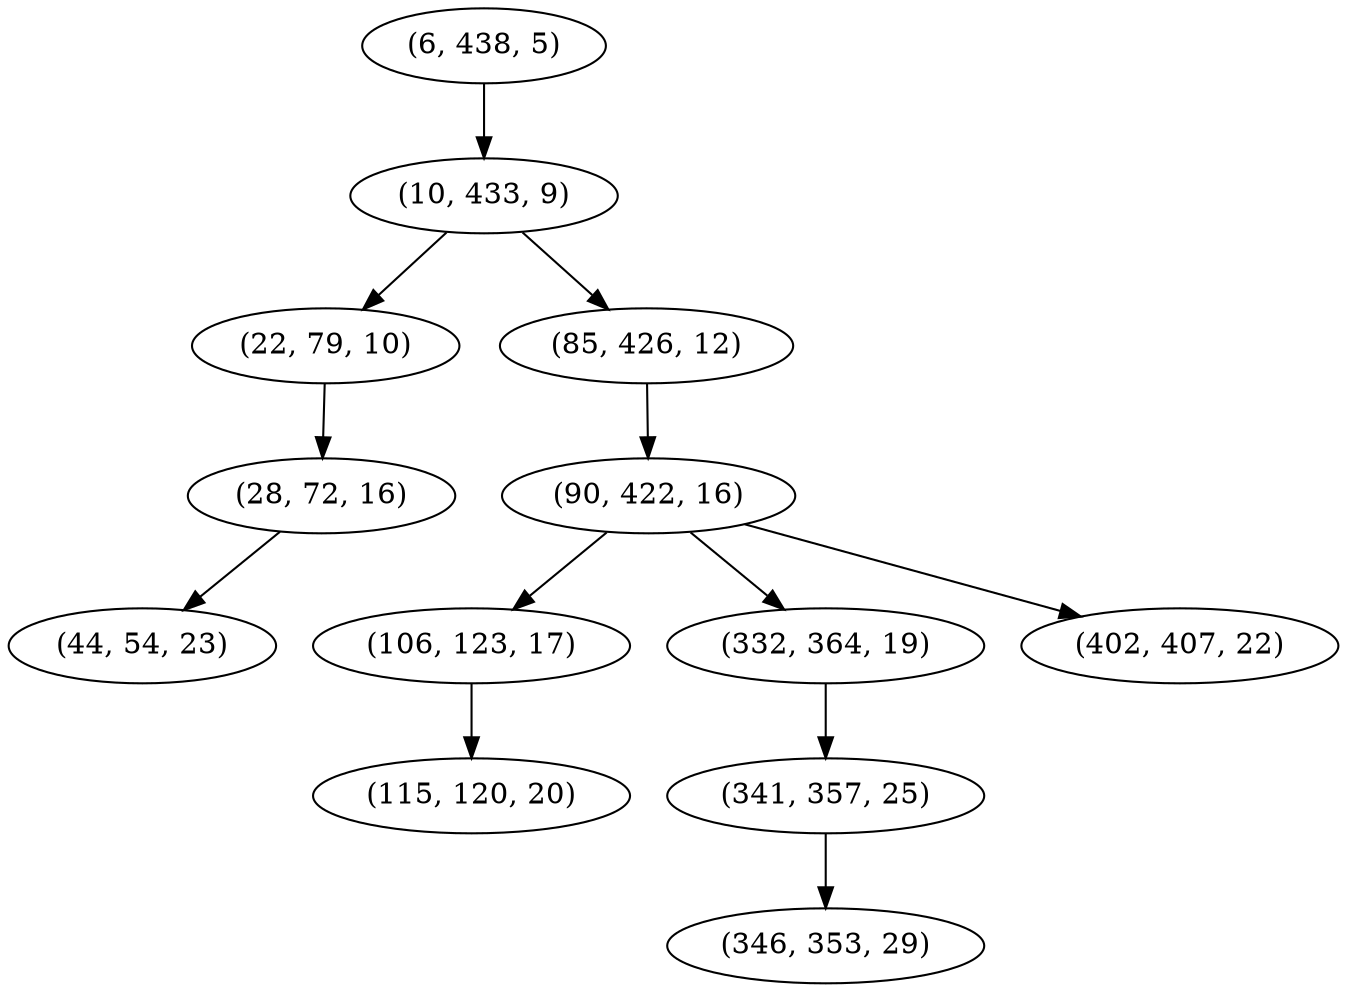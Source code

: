 digraph tree {
    "(6, 438, 5)";
    "(10, 433, 9)";
    "(22, 79, 10)";
    "(28, 72, 16)";
    "(44, 54, 23)";
    "(85, 426, 12)";
    "(90, 422, 16)";
    "(106, 123, 17)";
    "(115, 120, 20)";
    "(332, 364, 19)";
    "(341, 357, 25)";
    "(346, 353, 29)";
    "(402, 407, 22)";
    "(6, 438, 5)" -> "(10, 433, 9)";
    "(10, 433, 9)" -> "(22, 79, 10)";
    "(10, 433, 9)" -> "(85, 426, 12)";
    "(22, 79, 10)" -> "(28, 72, 16)";
    "(28, 72, 16)" -> "(44, 54, 23)";
    "(85, 426, 12)" -> "(90, 422, 16)";
    "(90, 422, 16)" -> "(106, 123, 17)";
    "(90, 422, 16)" -> "(332, 364, 19)";
    "(90, 422, 16)" -> "(402, 407, 22)";
    "(106, 123, 17)" -> "(115, 120, 20)";
    "(332, 364, 19)" -> "(341, 357, 25)";
    "(341, 357, 25)" -> "(346, 353, 29)";
}
